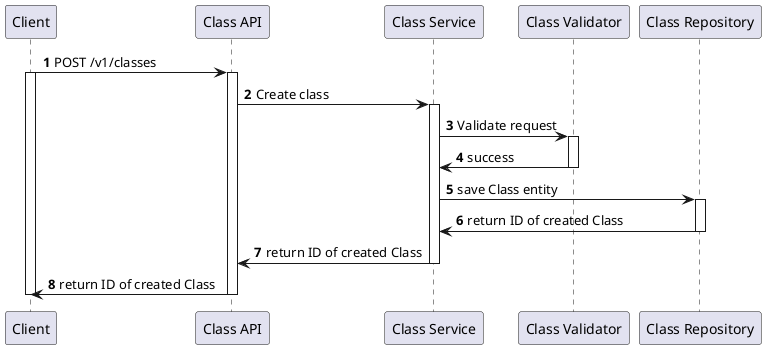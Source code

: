 @startuml
'https://plantuml.com/sequence-diagram

autonumber

participant "Client" as User
participant "Class API" as API
participant "Class Service" as SERVICE
participant "Class Validator" as VAL
participant "Class Repository" as DB

User -> API: POST /v1/classes
activate User
activate API
API -> SERVICE: Create class
activate SERVICE
SERVICE -> VAL: Validate request
activate VAL
VAL -> SERVICE: success
deactivate VAL

SERVICE -> DB: save Class entity
activate DB
DB -> SERVICE: return ID of created Class
deactivate DB
SERVICE -> API: return ID of created Class
deactivate SERVICE
API -> User: return ID of created Class
deactivate API
deactivate User
@enduml
